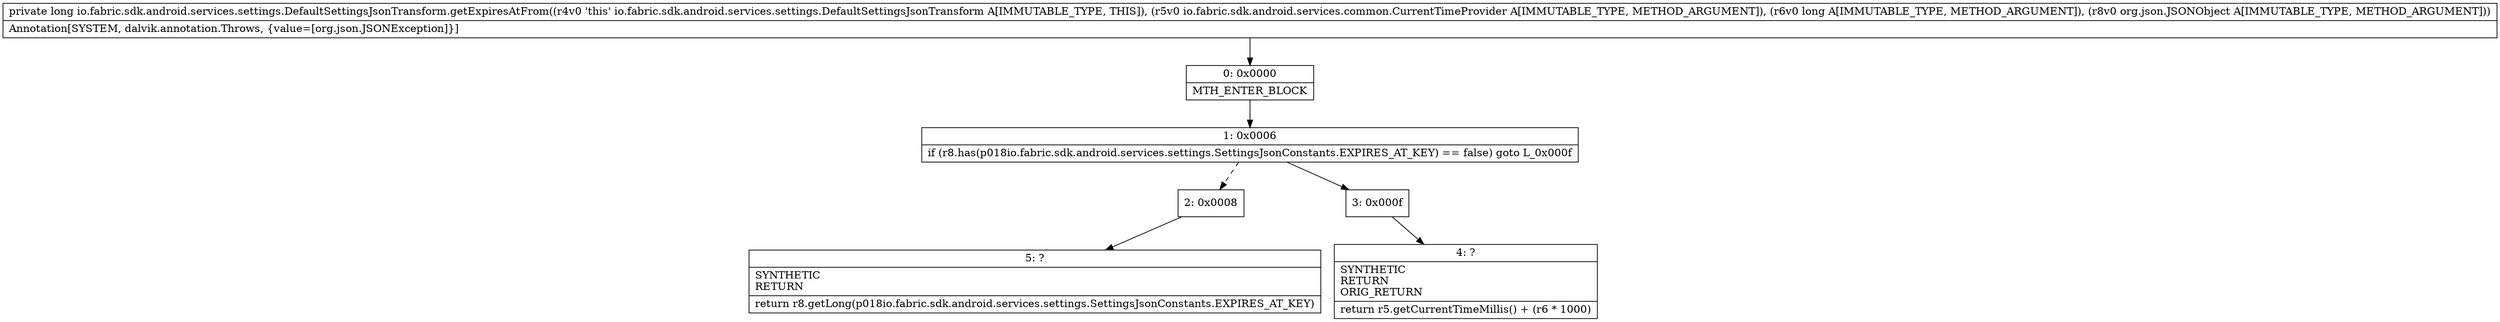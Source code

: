 digraph "CFG forio.fabric.sdk.android.services.settings.DefaultSettingsJsonTransform.getExpiresAtFrom(Lio\/fabric\/sdk\/android\/services\/common\/CurrentTimeProvider;JLorg\/json\/JSONObject;)J" {
Node_0 [shape=record,label="{0\:\ 0x0000|MTH_ENTER_BLOCK\l}"];
Node_1 [shape=record,label="{1\:\ 0x0006|if (r8.has(p018io.fabric.sdk.android.services.settings.SettingsJsonConstants.EXPIRES_AT_KEY) == false) goto L_0x000f\l}"];
Node_2 [shape=record,label="{2\:\ 0x0008}"];
Node_3 [shape=record,label="{3\:\ 0x000f}"];
Node_4 [shape=record,label="{4\:\ ?|SYNTHETIC\lRETURN\lORIG_RETURN\l|return r5.getCurrentTimeMillis() + (r6 * 1000)\l}"];
Node_5 [shape=record,label="{5\:\ ?|SYNTHETIC\lRETURN\l|return r8.getLong(p018io.fabric.sdk.android.services.settings.SettingsJsonConstants.EXPIRES_AT_KEY)\l}"];
MethodNode[shape=record,label="{private long io.fabric.sdk.android.services.settings.DefaultSettingsJsonTransform.getExpiresAtFrom((r4v0 'this' io.fabric.sdk.android.services.settings.DefaultSettingsJsonTransform A[IMMUTABLE_TYPE, THIS]), (r5v0 io.fabric.sdk.android.services.common.CurrentTimeProvider A[IMMUTABLE_TYPE, METHOD_ARGUMENT]), (r6v0 long A[IMMUTABLE_TYPE, METHOD_ARGUMENT]), (r8v0 org.json.JSONObject A[IMMUTABLE_TYPE, METHOD_ARGUMENT]))  | Annotation[SYSTEM, dalvik.annotation.Throws, \{value=[org.json.JSONException]\}]\l}"];
MethodNode -> Node_0;
Node_0 -> Node_1;
Node_1 -> Node_2[style=dashed];
Node_1 -> Node_3;
Node_2 -> Node_5;
Node_3 -> Node_4;
}

